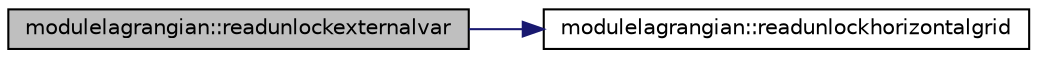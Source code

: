 digraph "modulelagrangian::readunlockexternalvar"
{
 // LATEX_PDF_SIZE
  edge [fontname="Helvetica",fontsize="10",labelfontname="Helvetica",labelfontsize="10"];
  node [fontname="Helvetica",fontsize="10",shape=record];
  rankdir="LR";
  Node1 [label="modulelagrangian::readunlockexternalvar",height=0.2,width=0.4,color="black", fillcolor="grey75", style="filled", fontcolor="black",tooltip=" "];
  Node1 -> Node2 [color="midnightblue",fontsize="10",style="solid",fontname="Helvetica"];
  Node2 [label="modulelagrangian::readunlockhorizontalgrid",height=0.2,width=0.4,color="black", fillcolor="white", style="filled",URL="$namespacemodulelagrangian.html#ae9f8ce72f32e9ce362df2b72ff4b672d",tooltip=" "];
}
